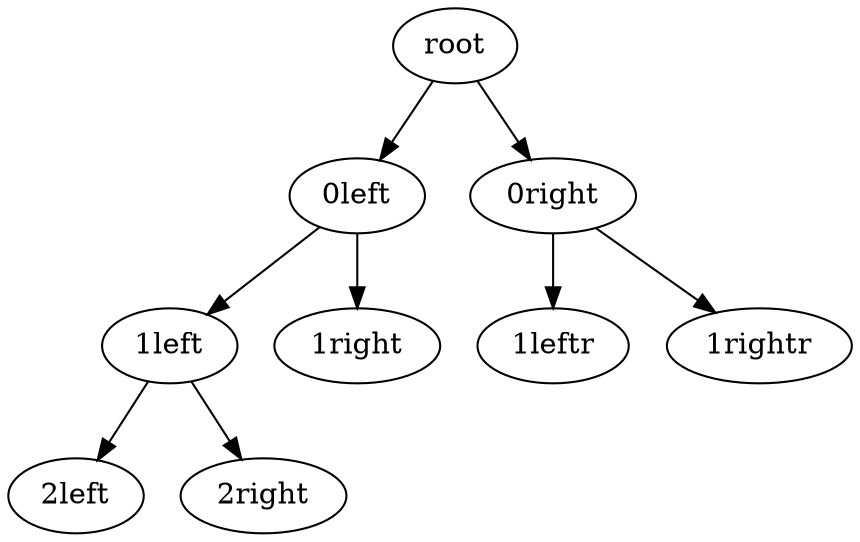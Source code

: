 digraph G {
# graph [layout=dot rankdir=LR]
	root -> {"0left" "0right"} 
	"0left" -> {"1left" "1right"} 
	"1left" -> {"2left" "2right"} 
	"0right" -> {"1leftr" "1rightr"} 
}
